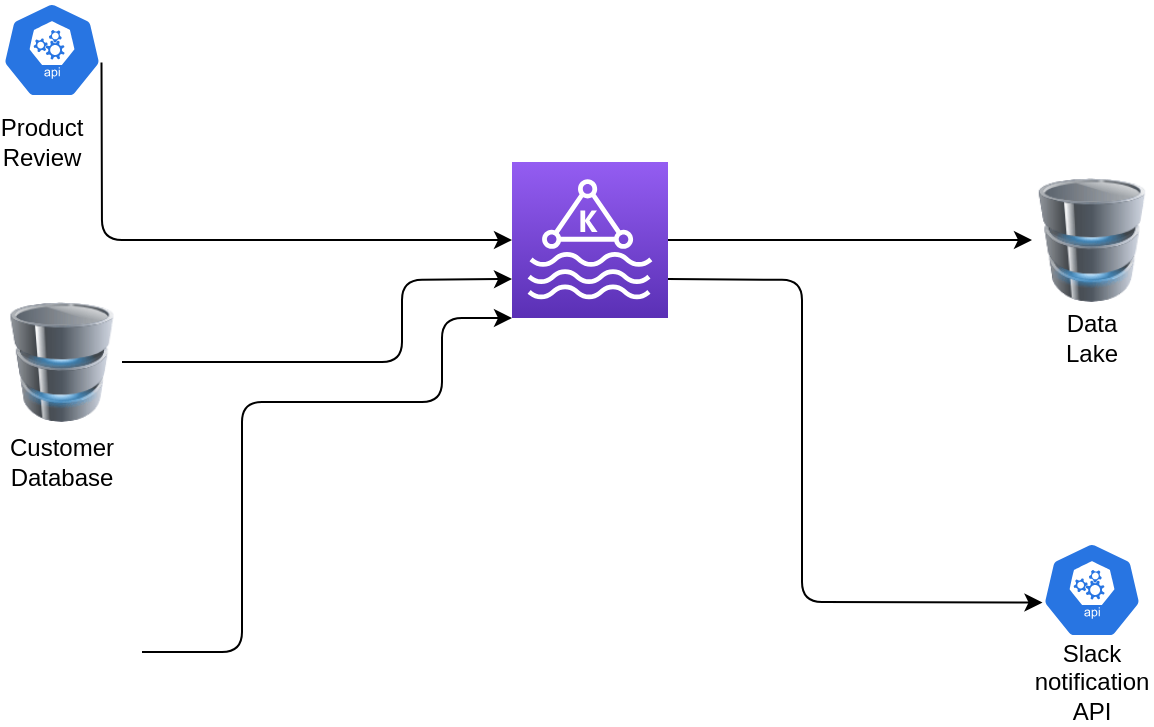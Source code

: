 <mxfile version="15.2.9" type="github">
  <diagram id="UcJYhxudkAFEtLXRB1-E" name="Page-1">
    <mxGraphModel dx="946" dy="645" grid="1" gridSize="10" guides="1" tooltips="1" connect="1" arrows="1" fold="1" page="1" pageScale="1" pageWidth="827" pageHeight="1169" math="0" shadow="0">
      <root>
        <mxCell id="0" />
        <mxCell id="1" parent="0" />
        <mxCell id="Vgoxmw2XM_leVPSxetgi-1" value="" style="sketch=0;points=[[0,0,0],[0.25,0,0],[0.5,0,0],[0.75,0,0],[1,0,0],[0,1,0],[0.25,1,0],[0.5,1,0],[0.75,1,0],[1,1,0],[0,0.25,0],[0,0.5,0],[0,0.75,0],[1,0.25,0],[1,0.5,0],[1,0.75,0]];outlineConnect=0;fontColor=#232F3E;gradientColor=#945DF2;gradientDirection=north;fillColor=#5A30B5;strokeColor=#ffffff;dashed=0;verticalLabelPosition=bottom;verticalAlign=top;align=center;html=1;fontSize=12;fontStyle=0;aspect=fixed;shape=mxgraph.aws4.resourceIcon;resIcon=mxgraph.aws4.managed_streaming_for_kafka;" vertex="1" parent="1">
          <mxGeometry x="375" y="160" width="78" height="78" as="geometry" />
        </mxCell>
        <mxCell id="Vgoxmw2XM_leVPSxetgi-2" value="" style="sketch=0;html=1;dashed=0;whitespace=wrap;fillColor=#2875E2;strokeColor=#ffffff;points=[[0.005,0.63,0],[0.1,0.2,0],[0.9,0.2,0],[0.5,0,0],[0.995,0.63,0],[0.72,0.99,0],[0.5,1,0],[0.28,0.99,0]];shape=mxgraph.kubernetes.icon;prIcon=api" vertex="1" parent="1">
          <mxGeometry x="120" y="80" width="50" height="48" as="geometry" />
        </mxCell>
        <mxCell id="Vgoxmw2XM_leVPSxetgi-3" value="" style="sketch=0;html=1;dashed=0;whitespace=wrap;fillColor=#2875E2;strokeColor=#ffffff;points=[[0.005,0.63,0],[0.1,0.2,0],[0.9,0.2,0],[0.5,0,0],[0.995,0.63,0],[0.72,0.99,0],[0.5,1,0],[0.28,0.99,0]];shape=mxgraph.kubernetes.icon;prIcon=api" vertex="1" parent="1">
          <mxGeometry x="640" y="350" width="50" height="48" as="geometry" />
        </mxCell>
        <mxCell id="Vgoxmw2XM_leVPSxetgi-5" value="" style="image;html=1;image=img/lib/clip_art/computers/Database_128x128.png" vertex="1" parent="1">
          <mxGeometry x="120" y="230" width="60" height="60" as="geometry" />
        </mxCell>
        <mxCell id="Vgoxmw2XM_leVPSxetgi-6" value="" style="image;html=1;image=img/lib/clip_art/computers/Database_128x128.png" vertex="1" parent="1">
          <mxGeometry x="635" y="168" width="60" height="62" as="geometry" />
        </mxCell>
        <mxCell id="Vgoxmw2XM_leVPSxetgi-7" value="" style="endArrow=classic;html=1;exitX=1;exitY=0.5;exitDx=0;exitDy=0;entryX=0;entryY=0.75;entryDx=0;entryDy=0;entryPerimeter=0;" edge="1" parent="1" source="Vgoxmw2XM_leVPSxetgi-5" target="Vgoxmw2XM_leVPSxetgi-1">
          <mxGeometry width="50" height="50" relative="1" as="geometry">
            <mxPoint x="390" y="360" as="sourcePoint" />
            <mxPoint x="440" y="310" as="targetPoint" />
            <Array as="points">
              <mxPoint x="320" y="260" />
              <mxPoint x="320" y="219" />
            </Array>
          </mxGeometry>
        </mxCell>
        <mxCell id="Vgoxmw2XM_leVPSxetgi-8" value="" style="endArrow=classic;html=1;exitX=0.995;exitY=0.63;exitDx=0;exitDy=0;exitPerimeter=0;entryX=0;entryY=0.5;entryDx=0;entryDy=0;entryPerimeter=0;" edge="1" parent="1" source="Vgoxmw2XM_leVPSxetgi-2" target="Vgoxmw2XM_leVPSxetgi-1">
          <mxGeometry width="50" height="50" relative="1" as="geometry">
            <mxPoint x="390" y="360" as="sourcePoint" />
            <mxPoint x="440" y="310" as="targetPoint" />
            <Array as="points">
              <mxPoint x="170" y="199" />
            </Array>
          </mxGeometry>
        </mxCell>
        <mxCell id="Vgoxmw2XM_leVPSxetgi-9" value="" style="endArrow=classic;html=1;entryX=0;entryY=0.5;entryDx=0;entryDy=0;exitX=1;exitY=0.5;exitDx=0;exitDy=0;exitPerimeter=0;" edge="1" parent="1" source="Vgoxmw2XM_leVPSxetgi-1" target="Vgoxmw2XM_leVPSxetgi-6">
          <mxGeometry width="50" height="50" relative="1" as="geometry">
            <mxPoint x="390" y="360" as="sourcePoint" />
            <mxPoint x="440" y="310" as="targetPoint" />
          </mxGeometry>
        </mxCell>
        <mxCell id="Vgoxmw2XM_leVPSxetgi-10" value="" style="endArrow=classic;html=1;entryX=0.005;entryY=0.63;entryDx=0;entryDy=0;entryPerimeter=0;exitX=1;exitY=0.75;exitDx=0;exitDy=0;exitPerimeter=0;" edge="1" parent="1" source="Vgoxmw2XM_leVPSxetgi-1" target="Vgoxmw2XM_leVPSxetgi-3">
          <mxGeometry width="50" height="50" relative="1" as="geometry">
            <mxPoint x="390" y="360" as="sourcePoint" />
            <mxPoint x="440" y="310" as="targetPoint" />
            <Array as="points">
              <mxPoint x="520" y="219" />
              <mxPoint x="520" y="380" />
            </Array>
          </mxGeometry>
        </mxCell>
        <mxCell id="Vgoxmw2XM_leVPSxetgi-11" value="" style="shape=image;html=1;verticalAlign=top;verticalLabelPosition=bottom;labelBackgroundColor=#ffffff;imageAspect=0;aspect=fixed;image=https://cdn0.iconfinder.com/data/icons/common-file-extensions-audio-documents/24/ext_csv-128.png" vertex="1" parent="1">
          <mxGeometry x="120" y="370" width="70" height="70" as="geometry" />
        </mxCell>
        <mxCell id="Vgoxmw2XM_leVPSxetgi-12" value="" style="endArrow=classic;html=1;exitX=1;exitY=0.5;exitDx=0;exitDy=0;entryX=0;entryY=1;entryDx=0;entryDy=0;entryPerimeter=0;" edge="1" parent="1" source="Vgoxmw2XM_leVPSxetgi-11" target="Vgoxmw2XM_leVPSxetgi-1">
          <mxGeometry width="50" height="50" relative="1" as="geometry">
            <mxPoint x="390" y="360" as="sourcePoint" />
            <mxPoint x="440" y="310" as="targetPoint" />
            <Array as="points">
              <mxPoint x="240" y="405" />
              <mxPoint x="240" y="280" />
              <mxPoint x="340" y="280" />
              <mxPoint x="340" y="238" />
            </Array>
          </mxGeometry>
        </mxCell>
        <mxCell id="Vgoxmw2XM_leVPSxetgi-14" value="Product Review" style="text;html=1;strokeColor=none;fillColor=none;align=center;verticalAlign=middle;whiteSpace=wrap;rounded=0;" vertex="1" parent="1">
          <mxGeometry x="120" y="140" width="40" height="20" as="geometry" />
        </mxCell>
        <mxCell id="Vgoxmw2XM_leVPSxetgi-15" value="Customer Database" style="text;html=1;strokeColor=none;fillColor=none;align=center;verticalAlign=middle;whiteSpace=wrap;rounded=0;" vertex="1" parent="1">
          <mxGeometry x="130" y="300" width="40" height="20" as="geometry" />
        </mxCell>
        <mxCell id="Vgoxmw2XM_leVPSxetgi-16" value="Slack notification API" style="text;html=1;strokeColor=none;fillColor=none;align=center;verticalAlign=middle;whiteSpace=wrap;rounded=0;" vertex="1" parent="1">
          <mxGeometry x="645" y="410" width="40" height="20" as="geometry" />
        </mxCell>
        <mxCell id="Vgoxmw2XM_leVPSxetgi-17" value="Data Lake" style="text;html=1;strokeColor=none;fillColor=none;align=center;verticalAlign=middle;whiteSpace=wrap;rounded=0;" vertex="1" parent="1">
          <mxGeometry x="645" y="238" width="40" height="20" as="geometry" />
        </mxCell>
      </root>
    </mxGraphModel>
  </diagram>
</mxfile>
